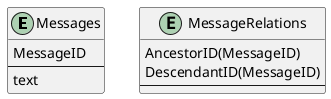 @startuml

entity Messages {
  MessageID
  --
  text
}

entity MessageRelations {
  AncestorID(MessageID)
  DescendantID(MessageID)
  --
}

@enduml
